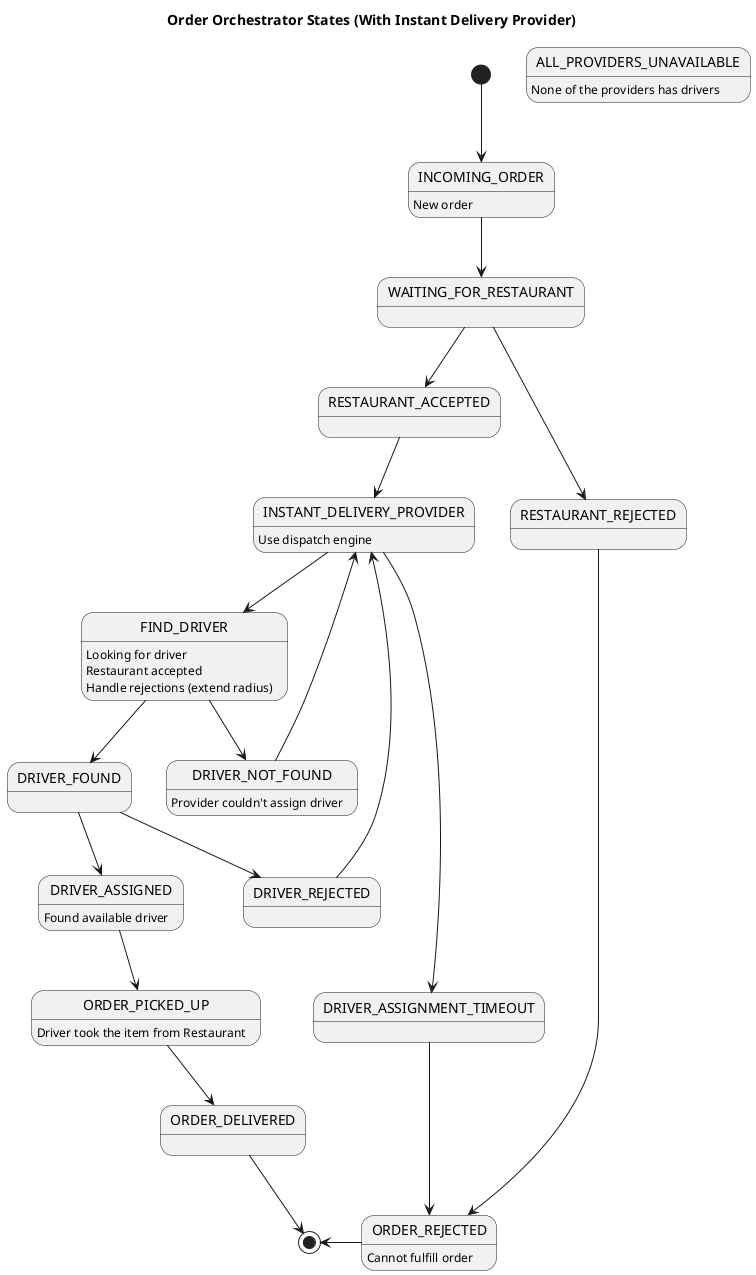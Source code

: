 @startuml order-orchestrator-states-instant-delivery-provider

skinparam monochrome true
title Order Orchestrator States (With Instant Delivery Provider)

[*] --> INCOMING_ORDER
INCOMING_ORDER: New order

INCOMING_ORDER --> WAITING_FOR_RESTAURANT
WAITING_FOR_RESTAURANT --> RESTAURANT_ACCEPTED
WAITING_FOR_RESTAURANT --> RESTAURANT_REJECTED

RESTAURANT_REJECTED --> ORDER_REJECTED
ORDER_REJECTED: Cannot fulfill order
ORDER_REJECTED -LEFT-> [*]

RESTAURANT_ACCEPTED --> INSTANT_DELIVERY_PROVIDER
INSTANT_DELIVERY_PROVIDER --> FIND_DRIVER

' fail
INSTANT_DELIVERY_PROVIDER --> DRIVER_ASSIGNMENT_TIMEOUT
DRIVER_ASSIGNMENT_TIMEOUT --> ORDER_REJECTED

FIND_DRIVER --> DRIVER_FOUND
DRIVER_FOUND --> DRIVER_ASSIGNED
DRIVER_FOUND --> DRIVER_REJECTED
DRIVER_REJECTED --> INSTANT_DELIVERY_PROVIDER

FIND_DRIVER --> DRIVER_NOT_FOUND
DRIVER_NOT_FOUND --> INSTANT_DELIVERY_PROVIDER

DRIVER_ASSIGNED --> ORDER_PICKED_UP
ORDER_PICKED_UP --> ORDER_DELIVERED

ORDER_DELIVERED --> [*]


state FIND_DRIVER {
    FIND_DRIVER: Looking for driver
    FIND_DRIVER: Restaurant accepted
    FIND_DRIVER: Handle rejections (extend radius)
}

state DRIVER_NOT_FOUND {
    DRIVER_NOT_FOUND: Provider couldn't assign driver
}

state DRIVER_ASSIGNED {
    DRIVER_ASSIGNED: Found available driver
}

state ORDER_PICKED_UP {
    ORDER_PICKED_UP: Driver took the item from Restaurant
}

state INSTANT_DELIVERY_PROVIDER {
    INSTANT_DELIVERY_PROVIDER: Use dispatch engine
}

state ALL_PROVIDERS_UNAVAILABLE {
    ALL_PROVIDERS_UNAVAILABLE: None of the providers has drivers
}


@enduml